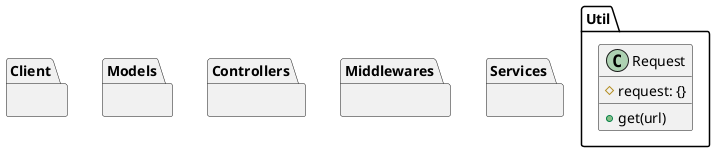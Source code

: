 @startuml class

package Util {
  class Request {
    #request: {}
    +get(url)
  }
}

package Client {
}
package Models {

}

package Controllers {

}
package Middlewares {

}

package Services {
  
}

@enduml